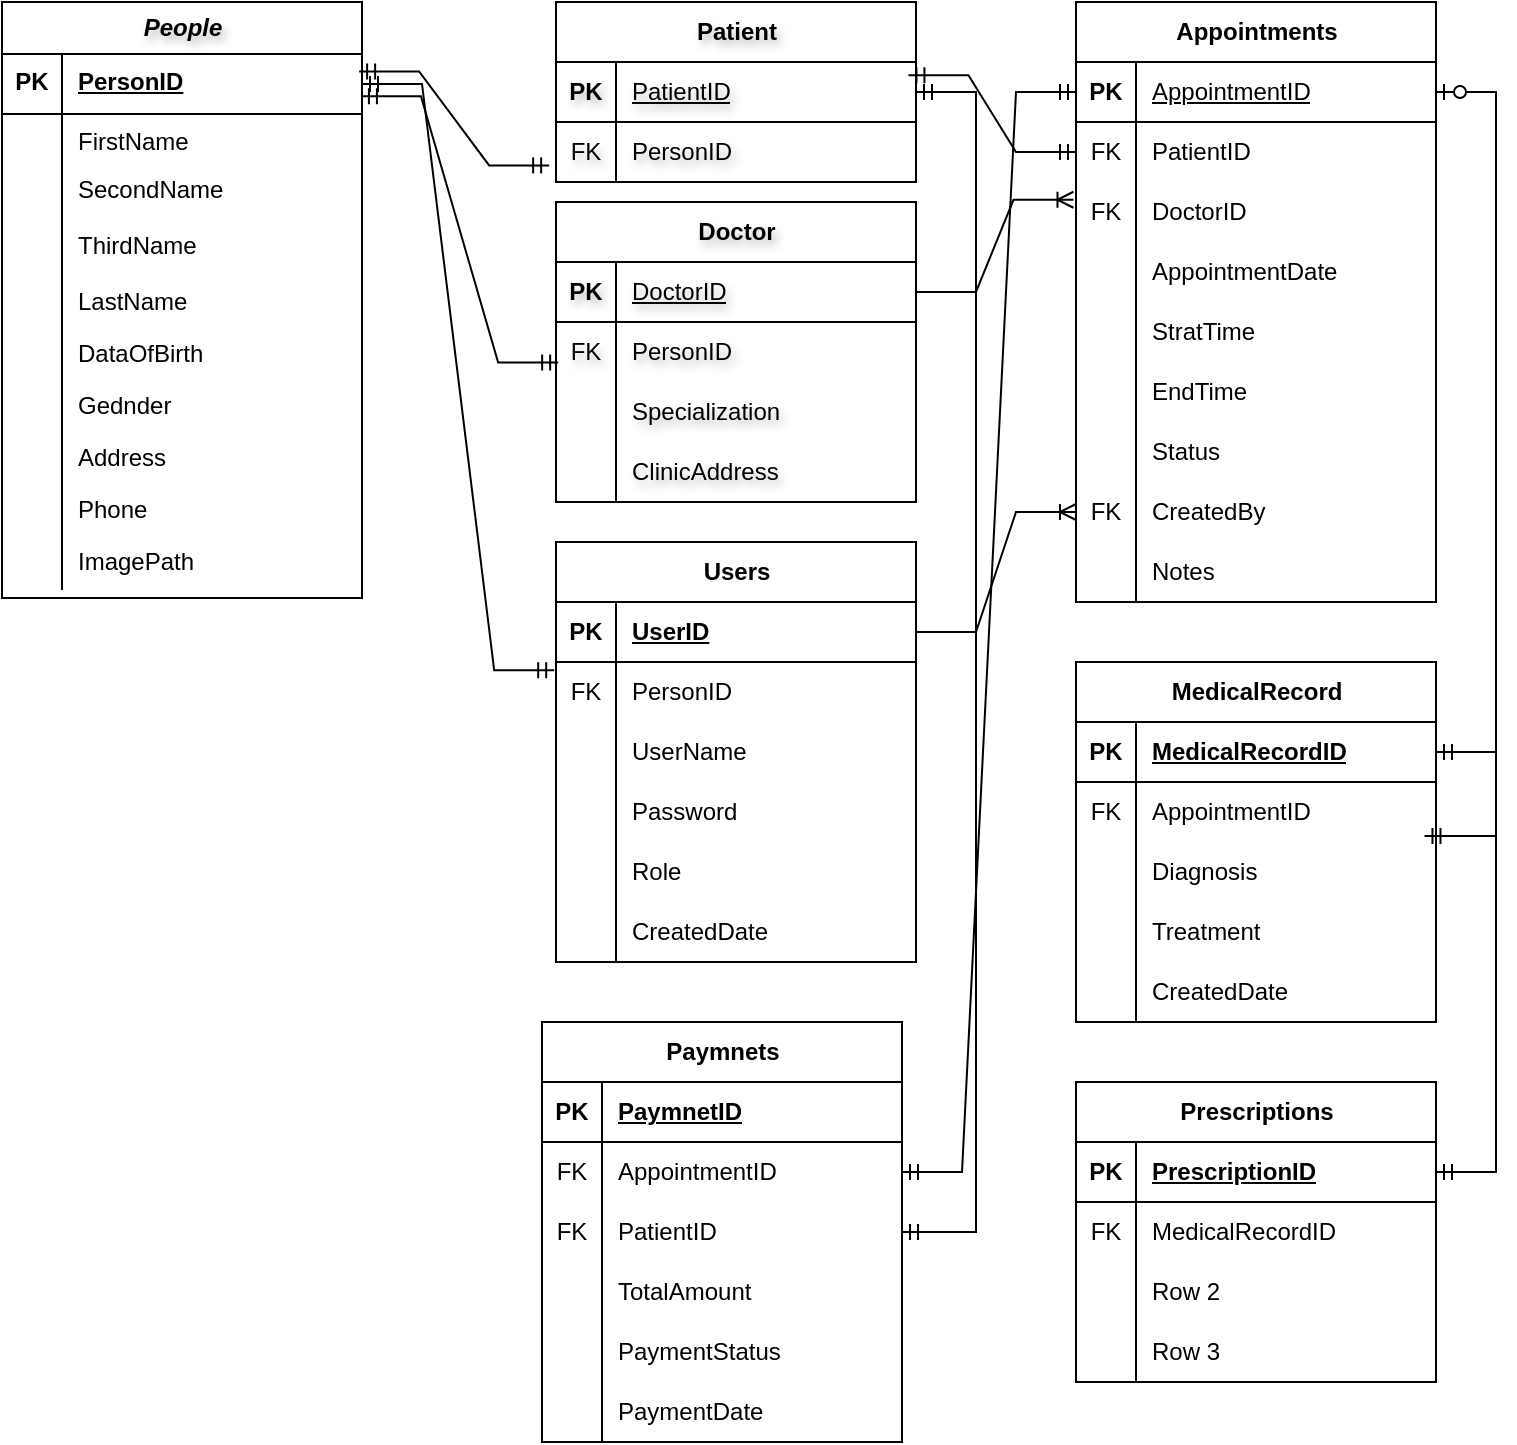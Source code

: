 <mxfile version="24.7.7">
  <diagram id="C5RBs43oDa-KdzZeNtuy" name="Page-1">
    <mxGraphModel dx="2227" dy="696" grid="1" gridSize="10" guides="1" tooltips="1" connect="1" arrows="1" fold="1" page="1" pageScale="1" pageWidth="827" pageHeight="1169" math="0" shadow="0">
      <root>
        <mxCell id="WIyWlLk6GJQsqaUBKTNV-0" />
        <mxCell id="WIyWlLk6GJQsqaUBKTNV-1" parent="WIyWlLk6GJQsqaUBKTNV-0" />
        <mxCell id="XiTT8Nwc9S5P_-pTesjp-43" value="" style="edgeStyle=entityRelationEdgeStyle;fontSize=12;html=1;endArrow=ERmandOne;startArrow=ERmandOne;rounded=0;fontFamily=Helvetica;fontColor=default;fontStyle=2;entryX=-0.019;entryY=0.723;entryDx=0;entryDy=0;entryPerimeter=0;exitX=0.992;exitY=0.292;exitDx=0;exitDy=0;exitPerimeter=0;" parent="WIyWlLk6GJQsqaUBKTNV-1" source="XiTT8Nwc9S5P_-pTesjp-50" target="7MH-9bf76Wqgd5tAqwoI-66" edge="1">
          <mxGeometry width="100" height="100" relative="1" as="geometry">
            <mxPoint x="-567" y="30" as="sourcePoint" />
            <mxPoint x="-445.92" y="78.61" as="targetPoint" />
          </mxGeometry>
        </mxCell>
        <mxCell id="XiTT8Nwc9S5P_-pTesjp-49" value="&lt;span style=&quot;font-style: italic;&quot;&gt;&lt;b&gt;People&lt;/b&gt;&lt;/span&gt;" style="shape=table;startSize=26;container=1;collapsible=1;childLayout=tableLayout;fixedRows=1;rowLines=0;fontStyle=0;align=center;resizeLast=1;html=1;rounded=0;shadow=0;strokeWidth=1;verticalAlign=middle;fontFamily=Helvetica;fontSize=12;textShadow=1;" parent="WIyWlLk6GJQsqaUBKTNV-1" vertex="1">
          <mxGeometry x="-827" width="180" height="298.0" as="geometry">
            <mxRectangle x="220" y="274" width="80" height="30" as="alternateBounds" />
          </mxGeometry>
        </mxCell>
        <mxCell id="XiTT8Nwc9S5P_-pTesjp-50" value="" style="shape=tableRow;horizontal=0;startSize=0;swimlaneHead=0;swimlaneBody=0;fillColor=none;collapsible=0;dropTarget=0;points=[[0,0.5],[1,0.5]];portConstraint=eastwest;top=0;left=0;right=0;bottom=1;rounded=0;shadow=0;strokeColor=default;strokeWidth=1;align=center;verticalAlign=top;fontFamily=Helvetica;fontSize=12;fontColor=default;fontStyle=2;" parent="XiTT8Nwc9S5P_-pTesjp-49" vertex="1">
          <mxGeometry y="26" width="180" height="30" as="geometry" />
        </mxCell>
        <mxCell id="XiTT8Nwc9S5P_-pTesjp-51" value="PK" style="shape=partialRectangle;connectable=0;fillColor=none;top=0;left=0;bottom=0;right=0;fontStyle=1;overflow=hidden;whiteSpace=wrap;html=1;rounded=0;shadow=0;strokeColor=default;strokeWidth=1;align=center;verticalAlign=top;fontFamily=Helvetica;fontSize=12;fontColor=default;" parent="XiTT8Nwc9S5P_-pTesjp-50" vertex="1">
          <mxGeometry width="30" height="30" as="geometry">
            <mxRectangle width="30" height="30" as="alternateBounds" />
          </mxGeometry>
        </mxCell>
        <mxCell id="XiTT8Nwc9S5P_-pTesjp-52" value="PersonID&lt;div style=&quot;padding: 0px; margin: 0px;&quot;&gt;&lt;br style=&quot;padding: 0px; margin: 0px; font-weight: 400; text-wrap: nowrap;&quot;&gt;&lt;/div&gt;" style="shape=partialRectangle;connectable=0;fillColor=none;top=0;left=0;bottom=0;right=0;align=left;spacingLeft=6;fontStyle=5;overflow=hidden;whiteSpace=wrap;html=1;rounded=0;shadow=0;strokeColor=default;strokeWidth=1;verticalAlign=top;fontFamily=Helvetica;fontSize=12;fontColor=default;" parent="XiTT8Nwc9S5P_-pTesjp-50" vertex="1">
          <mxGeometry x="30" width="150" height="30" as="geometry">
            <mxRectangle width="150" height="30" as="alternateBounds" />
          </mxGeometry>
        </mxCell>
        <mxCell id="XiTT8Nwc9S5P_-pTesjp-53" value="" style="shape=tableRow;horizontal=0;startSize=0;swimlaneHead=0;swimlaneBody=0;fillColor=none;collapsible=0;dropTarget=0;points=[[0,0.5],[1,0.5]];portConstraint=eastwest;top=0;left=0;right=0;bottom=0;rounded=0;shadow=0;strokeColor=default;strokeWidth=1;align=center;verticalAlign=top;fontFamily=Helvetica;fontSize=12;fontColor=default;fontStyle=2;" parent="XiTT8Nwc9S5P_-pTesjp-49" vertex="1">
          <mxGeometry y="56" width="180" height="24" as="geometry" />
        </mxCell>
        <mxCell id="XiTT8Nwc9S5P_-pTesjp-54" value="" style="shape=partialRectangle;connectable=0;fillColor=none;top=0;left=0;bottom=0;right=0;editable=1;overflow=hidden;whiteSpace=wrap;html=1;rounded=0;shadow=0;strokeColor=default;strokeWidth=1;align=center;verticalAlign=top;fontFamily=Helvetica;fontSize=12;fontColor=default;fontStyle=2;" parent="XiTT8Nwc9S5P_-pTesjp-53" vertex="1">
          <mxGeometry width="30" height="24" as="geometry">
            <mxRectangle width="30" height="24" as="alternateBounds" />
          </mxGeometry>
        </mxCell>
        <mxCell id="XiTT8Nwc9S5P_-pTesjp-55" value="&lt;span style=&quot;font-style: normal; text-wrap: nowrap;&quot;&gt;FirstName&lt;/span&gt;" style="shape=partialRectangle;connectable=0;fillColor=none;top=0;left=0;bottom=0;right=0;align=left;spacingLeft=6;overflow=hidden;whiteSpace=wrap;html=1;rounded=0;shadow=0;strokeColor=default;strokeWidth=1;verticalAlign=top;fontFamily=Helvetica;fontSize=12;fontColor=default;fontStyle=2;" parent="XiTT8Nwc9S5P_-pTesjp-53" vertex="1">
          <mxGeometry x="30" width="150" height="24" as="geometry">
            <mxRectangle width="150" height="24" as="alternateBounds" />
          </mxGeometry>
        </mxCell>
        <mxCell id="7MH-9bf76Wqgd5tAqwoI-42" style="shape=tableRow;horizontal=0;startSize=0;swimlaneHead=0;swimlaneBody=0;fillColor=none;collapsible=0;dropTarget=0;points=[[0,0.5],[1,0.5]];portConstraint=eastwest;top=0;left=0;right=0;bottom=0;rounded=0;shadow=0;strokeColor=default;strokeWidth=1;align=center;verticalAlign=top;fontFamily=Helvetica;fontSize=12;fontColor=default;fontStyle=2;" parent="XiTT8Nwc9S5P_-pTesjp-49" vertex="1">
          <mxGeometry y="80" width="180" height="26" as="geometry" />
        </mxCell>
        <mxCell id="7MH-9bf76Wqgd5tAqwoI-43" style="shape=partialRectangle;connectable=0;fillColor=none;top=0;left=0;bottom=0;right=0;editable=1;overflow=hidden;whiteSpace=wrap;html=1;rounded=0;shadow=0;strokeColor=default;strokeWidth=1;align=center;verticalAlign=top;fontFamily=Helvetica;fontSize=12;fontColor=default;fontStyle=2;" parent="7MH-9bf76Wqgd5tAqwoI-42" vertex="1">
          <mxGeometry width="30" height="26" as="geometry">
            <mxRectangle width="30" height="26" as="alternateBounds" />
          </mxGeometry>
        </mxCell>
        <mxCell id="7MH-9bf76Wqgd5tAqwoI-44" value="&lt;span style=&quot;font-style: normal; text-wrap: nowrap;&quot;&gt;SecondName&lt;/span&gt;" style="shape=partialRectangle;connectable=0;fillColor=none;top=0;left=0;bottom=0;right=0;align=left;spacingLeft=6;overflow=hidden;whiteSpace=wrap;html=1;rounded=0;shadow=0;strokeColor=default;strokeWidth=1;verticalAlign=top;fontFamily=Helvetica;fontSize=12;fontColor=default;fontStyle=2;" parent="7MH-9bf76Wqgd5tAqwoI-42" vertex="1">
          <mxGeometry x="30" width="150" height="26" as="geometry">
            <mxRectangle width="150" height="26" as="alternateBounds" />
          </mxGeometry>
        </mxCell>
        <mxCell id="7MH-9bf76Wqgd5tAqwoI-59" value="" style="shape=tableRow;horizontal=0;startSize=0;swimlaneHead=0;swimlaneBody=0;fillColor=none;collapsible=0;dropTarget=0;points=[[0,0.5],[1,0.5]];portConstraint=eastwest;top=0;left=0;right=0;bottom=0;" parent="XiTT8Nwc9S5P_-pTesjp-49" vertex="1">
          <mxGeometry y="106" width="180" height="30" as="geometry" />
        </mxCell>
        <mxCell id="7MH-9bf76Wqgd5tAqwoI-60" value="" style="shape=partialRectangle;connectable=0;fillColor=none;top=0;left=0;bottom=0;right=0;editable=1;overflow=hidden;" parent="7MH-9bf76Wqgd5tAqwoI-59" vertex="1">
          <mxGeometry width="30" height="30" as="geometry">
            <mxRectangle width="30" height="30" as="alternateBounds" />
          </mxGeometry>
        </mxCell>
        <mxCell id="7MH-9bf76Wqgd5tAqwoI-61" value="ThirdName" style="shape=partialRectangle;connectable=0;fillColor=none;top=0;left=0;bottom=0;right=0;align=left;spacingLeft=6;overflow=hidden;" parent="7MH-9bf76Wqgd5tAqwoI-59" vertex="1">
          <mxGeometry x="30" width="150" height="30" as="geometry">
            <mxRectangle width="150" height="30" as="alternateBounds" />
          </mxGeometry>
        </mxCell>
        <mxCell id="7MH-9bf76Wqgd5tAqwoI-45" style="shape=tableRow;horizontal=0;startSize=0;swimlaneHead=0;swimlaneBody=0;fillColor=none;collapsible=0;dropTarget=0;points=[[0,0.5],[1,0.5]];portConstraint=eastwest;top=0;left=0;right=0;bottom=0;rounded=0;shadow=0;strokeColor=default;strokeWidth=1;align=center;verticalAlign=top;fontFamily=Helvetica;fontSize=12;fontColor=default;fontStyle=2;" parent="XiTT8Nwc9S5P_-pTesjp-49" vertex="1">
          <mxGeometry y="136" width="180" height="26" as="geometry" />
        </mxCell>
        <mxCell id="7MH-9bf76Wqgd5tAqwoI-46" style="shape=partialRectangle;connectable=0;fillColor=none;top=0;left=0;bottom=0;right=0;editable=1;overflow=hidden;whiteSpace=wrap;html=1;rounded=0;shadow=0;strokeColor=default;strokeWidth=1;align=center;verticalAlign=top;fontFamily=Helvetica;fontSize=12;fontColor=default;fontStyle=2;" parent="7MH-9bf76Wqgd5tAqwoI-45" vertex="1">
          <mxGeometry width="30" height="26" as="geometry">
            <mxRectangle width="30" height="26" as="alternateBounds" />
          </mxGeometry>
        </mxCell>
        <mxCell id="7MH-9bf76Wqgd5tAqwoI-47" value="LastName" style="shape=partialRectangle;connectable=0;fillColor=none;top=0;left=0;bottom=0;right=0;align=left;spacingLeft=6;overflow=hidden;whiteSpace=wrap;html=1;rounded=0;shadow=0;strokeColor=default;strokeWidth=1;verticalAlign=top;fontFamily=Helvetica;fontSize=12;fontColor=default;fontStyle=0;" parent="7MH-9bf76Wqgd5tAqwoI-45" vertex="1">
          <mxGeometry x="30" width="150" height="26" as="geometry">
            <mxRectangle width="150" height="26" as="alternateBounds" />
          </mxGeometry>
        </mxCell>
        <mxCell id="7MH-9bf76Wqgd5tAqwoI-48" style="shape=tableRow;horizontal=0;startSize=0;swimlaneHead=0;swimlaneBody=0;fillColor=none;collapsible=0;dropTarget=0;points=[[0,0.5],[1,0.5]];portConstraint=eastwest;top=0;left=0;right=0;bottom=0;rounded=0;shadow=0;strokeColor=default;strokeWidth=1;align=center;verticalAlign=top;fontFamily=Helvetica;fontSize=12;fontColor=default;fontStyle=2;" parent="XiTT8Nwc9S5P_-pTesjp-49" vertex="1">
          <mxGeometry y="162" width="180" height="26" as="geometry" />
        </mxCell>
        <mxCell id="7MH-9bf76Wqgd5tAqwoI-49" style="shape=partialRectangle;connectable=0;fillColor=none;top=0;left=0;bottom=0;right=0;editable=1;overflow=hidden;whiteSpace=wrap;html=1;rounded=0;shadow=0;strokeColor=default;strokeWidth=1;align=center;verticalAlign=top;fontFamily=Helvetica;fontSize=12;fontColor=default;fontStyle=2;" parent="7MH-9bf76Wqgd5tAqwoI-48" vertex="1">
          <mxGeometry width="30" height="26" as="geometry">
            <mxRectangle width="30" height="26" as="alternateBounds" />
          </mxGeometry>
        </mxCell>
        <mxCell id="7MH-9bf76Wqgd5tAqwoI-50" value="DataOfBirth" style="shape=partialRectangle;connectable=0;fillColor=none;top=0;left=0;bottom=0;right=0;align=left;spacingLeft=6;overflow=hidden;whiteSpace=wrap;html=1;rounded=0;shadow=0;strokeColor=default;strokeWidth=1;verticalAlign=top;fontFamily=Helvetica;fontSize=12;fontColor=default;fontStyle=0;" parent="7MH-9bf76Wqgd5tAqwoI-48" vertex="1">
          <mxGeometry x="30" width="150" height="26" as="geometry">
            <mxRectangle width="150" height="26" as="alternateBounds" />
          </mxGeometry>
        </mxCell>
        <mxCell id="7MH-9bf76Wqgd5tAqwoI-51" style="shape=tableRow;horizontal=0;startSize=0;swimlaneHead=0;swimlaneBody=0;fillColor=none;collapsible=0;dropTarget=0;points=[[0,0.5],[1,0.5]];portConstraint=eastwest;top=0;left=0;right=0;bottom=0;rounded=0;shadow=0;strokeColor=default;strokeWidth=1;align=center;verticalAlign=top;fontFamily=Helvetica;fontSize=12;fontColor=default;fontStyle=2;" parent="XiTT8Nwc9S5P_-pTesjp-49" vertex="1">
          <mxGeometry y="188" width="180" height="26" as="geometry" />
        </mxCell>
        <mxCell id="7MH-9bf76Wqgd5tAqwoI-52" style="shape=partialRectangle;connectable=0;fillColor=none;top=0;left=0;bottom=0;right=0;editable=1;overflow=hidden;whiteSpace=wrap;html=1;rounded=0;shadow=0;strokeColor=default;strokeWidth=1;align=center;verticalAlign=top;fontFamily=Helvetica;fontSize=12;fontColor=default;fontStyle=2;" parent="7MH-9bf76Wqgd5tAqwoI-51" vertex="1">
          <mxGeometry width="30" height="26" as="geometry">
            <mxRectangle width="30" height="26" as="alternateBounds" />
          </mxGeometry>
        </mxCell>
        <mxCell id="7MH-9bf76Wqgd5tAqwoI-53" value="Gednder" style="shape=partialRectangle;connectable=0;fillColor=none;top=0;left=0;bottom=0;right=0;align=left;spacingLeft=6;overflow=hidden;whiteSpace=wrap;html=1;rounded=0;shadow=0;strokeColor=default;strokeWidth=1;verticalAlign=top;fontFamily=Helvetica;fontSize=12;fontColor=default;fontStyle=0;" parent="7MH-9bf76Wqgd5tAqwoI-51" vertex="1">
          <mxGeometry x="30" width="150" height="26" as="geometry">
            <mxRectangle width="150" height="26" as="alternateBounds" />
          </mxGeometry>
        </mxCell>
        <mxCell id="XiTT8Nwc9S5P_-pTesjp-56" value="" style="shape=tableRow;horizontal=0;startSize=0;swimlaneHead=0;swimlaneBody=0;fillColor=none;collapsible=0;dropTarget=0;points=[[0,0.5],[1,0.5]];portConstraint=eastwest;top=0;left=0;right=0;bottom=0;rounded=0;shadow=0;strokeColor=default;strokeWidth=1;align=center;verticalAlign=top;fontFamily=Helvetica;fontSize=12;fontColor=default;fontStyle=2;" parent="XiTT8Nwc9S5P_-pTesjp-49" vertex="1">
          <mxGeometry y="214" width="180" height="26" as="geometry" />
        </mxCell>
        <mxCell id="XiTT8Nwc9S5P_-pTesjp-57" value="" style="shape=partialRectangle;connectable=0;fillColor=none;top=0;left=0;bottom=0;right=0;editable=1;overflow=hidden;whiteSpace=wrap;html=1;rounded=0;shadow=0;strokeColor=default;strokeWidth=1;align=center;verticalAlign=top;fontFamily=Helvetica;fontSize=12;fontColor=default;fontStyle=2;" parent="XiTT8Nwc9S5P_-pTesjp-56" vertex="1">
          <mxGeometry width="30" height="26" as="geometry">
            <mxRectangle width="30" height="26" as="alternateBounds" />
          </mxGeometry>
        </mxCell>
        <mxCell id="XiTT8Nwc9S5P_-pTesjp-58" value="Address" style="shape=partialRectangle;connectable=0;fillColor=none;top=0;left=0;bottom=0;right=0;align=left;spacingLeft=6;overflow=hidden;whiteSpace=wrap;html=1;rounded=0;shadow=0;strokeColor=default;strokeWidth=1;verticalAlign=top;fontFamily=Helvetica;fontSize=12;fontColor=default;fontStyle=0;" parent="XiTT8Nwc9S5P_-pTesjp-56" vertex="1">
          <mxGeometry x="30" width="150" height="26" as="geometry">
            <mxRectangle width="150" height="26" as="alternateBounds" />
          </mxGeometry>
        </mxCell>
        <mxCell id="7MH-9bf76Wqgd5tAqwoI-54" style="shape=tableRow;horizontal=0;startSize=0;swimlaneHead=0;swimlaneBody=0;fillColor=none;collapsible=0;dropTarget=0;points=[[0,0.5],[1,0.5]];portConstraint=eastwest;top=0;left=0;right=0;bottom=0;rounded=0;shadow=0;strokeColor=default;strokeWidth=1;align=center;verticalAlign=top;fontFamily=Helvetica;fontSize=12;fontColor=default;fontStyle=2;" parent="XiTT8Nwc9S5P_-pTesjp-49" vertex="1">
          <mxGeometry y="240" width="180" height="26" as="geometry" />
        </mxCell>
        <mxCell id="7MH-9bf76Wqgd5tAqwoI-55" style="shape=partialRectangle;connectable=0;fillColor=none;top=0;left=0;bottom=0;right=0;editable=1;overflow=hidden;whiteSpace=wrap;html=1;rounded=0;shadow=0;strokeColor=default;strokeWidth=1;align=center;verticalAlign=top;fontFamily=Helvetica;fontSize=12;fontColor=default;fontStyle=2;" parent="7MH-9bf76Wqgd5tAqwoI-54" vertex="1">
          <mxGeometry width="30" height="26" as="geometry">
            <mxRectangle width="30" height="26" as="alternateBounds" />
          </mxGeometry>
        </mxCell>
        <mxCell id="7MH-9bf76Wqgd5tAqwoI-56" value="Phone" style="shape=partialRectangle;connectable=0;fillColor=none;top=0;left=0;bottom=0;right=0;align=left;spacingLeft=6;overflow=hidden;whiteSpace=wrap;html=1;rounded=0;shadow=0;strokeColor=default;strokeWidth=1;verticalAlign=top;fontFamily=Helvetica;fontSize=12;fontColor=default;fontStyle=0;" parent="7MH-9bf76Wqgd5tAqwoI-54" vertex="1">
          <mxGeometry x="30" width="150" height="26" as="geometry">
            <mxRectangle width="150" height="26" as="alternateBounds" />
          </mxGeometry>
        </mxCell>
        <mxCell id="XiTT8Nwc9S5P_-pTesjp-59" value="" style="shape=tableRow;horizontal=0;startSize=0;swimlaneHead=0;swimlaneBody=0;fillColor=none;collapsible=0;dropTarget=0;points=[[0,0.5],[1,0.5]];portConstraint=eastwest;top=0;left=0;right=0;bottom=0;rounded=0;shadow=0;strokeColor=default;strokeWidth=1;align=center;verticalAlign=top;fontFamily=Helvetica;fontSize=12;fontColor=default;fontStyle=2;" parent="XiTT8Nwc9S5P_-pTesjp-49" vertex="1">
          <mxGeometry y="266" width="180" height="28" as="geometry" />
        </mxCell>
        <mxCell id="XiTT8Nwc9S5P_-pTesjp-60" value="" style="shape=partialRectangle;connectable=0;fillColor=none;top=0;left=0;bottom=0;right=0;editable=1;overflow=hidden;whiteSpace=wrap;html=1;rounded=0;shadow=0;strokeColor=default;strokeWidth=1;align=center;verticalAlign=top;fontFamily=Helvetica;fontSize=12;fontColor=default;fontStyle=2;" parent="XiTT8Nwc9S5P_-pTesjp-59" vertex="1">
          <mxGeometry width="30" height="28" as="geometry">
            <mxRectangle width="30" height="28" as="alternateBounds" />
          </mxGeometry>
        </mxCell>
        <mxCell id="XiTT8Nwc9S5P_-pTesjp-61" value="ImagePath&lt;div&gt;&lt;br&gt;&lt;/div&gt;" style="shape=partialRectangle;connectable=0;fillColor=none;top=0;left=0;bottom=0;right=0;align=left;spacingLeft=6;overflow=hidden;whiteSpace=wrap;html=1;rounded=0;shadow=0;strokeColor=default;strokeWidth=1;verticalAlign=top;fontFamily=Helvetica;fontSize=12;fontColor=default;fontStyle=0;" parent="XiTT8Nwc9S5P_-pTesjp-59" vertex="1">
          <mxGeometry x="30" width="150" height="28" as="geometry">
            <mxRectangle width="150" height="28" as="alternateBounds" />
          </mxGeometry>
        </mxCell>
        <mxCell id="7MH-9bf76Wqgd5tAqwoI-62" value="Patient" style="shape=table;startSize=30;container=1;collapsible=1;childLayout=tableLayout;fixedRows=1;rowLines=0;fontStyle=1;align=center;resizeLast=1;html=1;textShadow=1;" parent="WIyWlLk6GJQsqaUBKTNV-1" vertex="1">
          <mxGeometry x="-550" width="180" height="90" as="geometry" />
        </mxCell>
        <mxCell id="7MH-9bf76Wqgd5tAqwoI-63" value="" style="shape=tableRow;horizontal=0;startSize=0;swimlaneHead=0;swimlaneBody=0;fillColor=none;collapsible=0;dropTarget=0;points=[[0,0.5],[1,0.5]];portConstraint=eastwest;top=0;left=0;right=0;bottom=1;textShadow=1;" parent="7MH-9bf76Wqgd5tAqwoI-62" vertex="1">
          <mxGeometry y="30" width="180" height="30" as="geometry" />
        </mxCell>
        <mxCell id="7MH-9bf76Wqgd5tAqwoI-64" value="PK" style="shape=partialRectangle;connectable=0;fillColor=none;top=0;left=0;bottom=0;right=0;fontStyle=1;overflow=hidden;whiteSpace=wrap;html=1;textShadow=1;" parent="7MH-9bf76Wqgd5tAqwoI-63" vertex="1">
          <mxGeometry width="30" height="30" as="geometry">
            <mxRectangle width="30" height="30" as="alternateBounds" />
          </mxGeometry>
        </mxCell>
        <mxCell id="7MH-9bf76Wqgd5tAqwoI-65" value="&lt;span style=&quot;font-weight: 400; text-align: center; text-wrap: nowrap;&quot;&gt;PatientID&lt;/span&gt;" style="shape=partialRectangle;connectable=0;fillColor=none;top=0;left=0;bottom=0;right=0;align=left;spacingLeft=6;fontStyle=5;overflow=hidden;whiteSpace=wrap;html=1;textShadow=1;" parent="7MH-9bf76Wqgd5tAqwoI-63" vertex="1">
          <mxGeometry x="30" width="150" height="30" as="geometry">
            <mxRectangle width="150" height="30" as="alternateBounds" />
          </mxGeometry>
        </mxCell>
        <mxCell id="7MH-9bf76Wqgd5tAqwoI-66" value="" style="shape=tableRow;horizontal=0;startSize=0;swimlaneHead=0;swimlaneBody=0;fillColor=none;collapsible=0;dropTarget=0;points=[[0,0.5],[1,0.5]];portConstraint=eastwest;top=0;left=0;right=0;bottom=0;textShadow=1;fontStyle=0" parent="7MH-9bf76Wqgd5tAqwoI-62" vertex="1">
          <mxGeometry y="60" width="180" height="30" as="geometry" />
        </mxCell>
        <mxCell id="7MH-9bf76Wqgd5tAqwoI-67" value="FK" style="shape=partialRectangle;connectable=0;fillColor=none;top=0;left=0;bottom=0;right=0;editable=1;overflow=hidden;whiteSpace=wrap;html=1;textShadow=1;" parent="7MH-9bf76Wqgd5tAqwoI-66" vertex="1">
          <mxGeometry width="30" height="30" as="geometry">
            <mxRectangle width="30" height="30" as="alternateBounds" />
          </mxGeometry>
        </mxCell>
        <mxCell id="7MH-9bf76Wqgd5tAqwoI-68" value="&lt;span style=&quot;text-align: center; text-wrap: nowrap;&quot;&gt;PersonID&lt;/span&gt;" style="shape=partialRectangle;connectable=0;fillColor=none;top=0;left=0;bottom=0;right=0;align=left;spacingLeft=6;overflow=hidden;whiteSpace=wrap;html=1;textShadow=1;" parent="7MH-9bf76Wqgd5tAqwoI-66" vertex="1">
          <mxGeometry x="30" width="150" height="30" as="geometry">
            <mxRectangle width="150" height="30" as="alternateBounds" />
          </mxGeometry>
        </mxCell>
        <mxCell id="7MH-9bf76Wqgd5tAqwoI-75" value="Doctor" style="shape=table;startSize=30;container=1;collapsible=1;childLayout=tableLayout;fixedRows=1;rowLines=0;fontStyle=1;align=center;resizeLast=1;html=1;textShadow=1;" parent="WIyWlLk6GJQsqaUBKTNV-1" vertex="1">
          <mxGeometry x="-550" y="100" width="180" height="150" as="geometry" />
        </mxCell>
        <mxCell id="7MH-9bf76Wqgd5tAqwoI-76" value="" style="shape=tableRow;horizontal=0;startSize=0;swimlaneHead=0;swimlaneBody=0;fillColor=none;collapsible=0;dropTarget=0;points=[[0,0.5],[1,0.5]];portConstraint=eastwest;top=0;left=0;right=0;bottom=1;textShadow=1;" parent="7MH-9bf76Wqgd5tAqwoI-75" vertex="1">
          <mxGeometry y="30" width="180" height="30" as="geometry" />
        </mxCell>
        <mxCell id="7MH-9bf76Wqgd5tAqwoI-77" value="PK" style="shape=partialRectangle;connectable=0;fillColor=none;top=0;left=0;bottom=0;right=0;fontStyle=1;overflow=hidden;whiteSpace=wrap;html=1;textShadow=1;" parent="7MH-9bf76Wqgd5tAqwoI-76" vertex="1">
          <mxGeometry width="30" height="30" as="geometry">
            <mxRectangle width="30" height="30" as="alternateBounds" />
          </mxGeometry>
        </mxCell>
        <mxCell id="7MH-9bf76Wqgd5tAqwoI-78" value="&lt;span style=&quot;font-weight: 400; text-align: center; text-wrap: nowrap;&quot;&gt;DoctorID&lt;/span&gt;" style="shape=partialRectangle;connectable=0;fillColor=none;top=0;left=0;bottom=0;right=0;align=left;spacingLeft=6;fontStyle=5;overflow=hidden;whiteSpace=wrap;html=1;textShadow=1;" parent="7MH-9bf76Wqgd5tAqwoI-76" vertex="1">
          <mxGeometry x="30" width="150" height="30" as="geometry">
            <mxRectangle width="150" height="30" as="alternateBounds" />
          </mxGeometry>
        </mxCell>
        <mxCell id="7MH-9bf76Wqgd5tAqwoI-79" value="" style="shape=tableRow;horizontal=0;startSize=0;swimlaneHead=0;swimlaneBody=0;fillColor=none;collapsible=0;dropTarget=0;points=[[0,0.5],[1,0.5]];portConstraint=eastwest;top=0;left=0;right=0;bottom=0;textShadow=1;fontStyle=0" parent="7MH-9bf76Wqgd5tAqwoI-75" vertex="1">
          <mxGeometry y="60" width="180" height="30" as="geometry" />
        </mxCell>
        <mxCell id="7MH-9bf76Wqgd5tAqwoI-80" value="FK" style="shape=partialRectangle;connectable=0;fillColor=none;top=0;left=0;bottom=0;right=0;editable=1;overflow=hidden;whiteSpace=wrap;html=1;textShadow=1;" parent="7MH-9bf76Wqgd5tAqwoI-79" vertex="1">
          <mxGeometry width="30" height="30" as="geometry">
            <mxRectangle width="30" height="30" as="alternateBounds" />
          </mxGeometry>
        </mxCell>
        <mxCell id="7MH-9bf76Wqgd5tAqwoI-81" value="&lt;span style=&quot;text-align: center; text-wrap: nowrap;&quot;&gt;PersonID&lt;/span&gt;" style="shape=partialRectangle;connectable=0;fillColor=none;top=0;left=0;bottom=0;right=0;align=left;spacingLeft=6;overflow=hidden;whiteSpace=wrap;html=1;textShadow=1;" parent="7MH-9bf76Wqgd5tAqwoI-79" vertex="1">
          <mxGeometry x="30" width="150" height="30" as="geometry">
            <mxRectangle width="150" height="30" as="alternateBounds" />
          </mxGeometry>
        </mxCell>
        <mxCell id="7MH-9bf76Wqgd5tAqwoI-84" style="shape=tableRow;horizontal=0;startSize=0;swimlaneHead=0;swimlaneBody=0;fillColor=none;collapsible=0;dropTarget=0;points=[[0,0.5],[1,0.5]];portConstraint=eastwest;top=0;left=0;right=0;bottom=0;textShadow=1;fontStyle=0" parent="7MH-9bf76Wqgd5tAqwoI-75" vertex="1">
          <mxGeometry y="90" width="180" height="30" as="geometry" />
        </mxCell>
        <mxCell id="7MH-9bf76Wqgd5tAqwoI-85" style="shape=partialRectangle;connectable=0;fillColor=none;top=0;left=0;bottom=0;right=0;editable=1;overflow=hidden;whiteSpace=wrap;html=1;textShadow=1;" parent="7MH-9bf76Wqgd5tAqwoI-84" vertex="1">
          <mxGeometry width="30" height="30" as="geometry">
            <mxRectangle width="30" height="30" as="alternateBounds" />
          </mxGeometry>
        </mxCell>
        <mxCell id="7MH-9bf76Wqgd5tAqwoI-86" value="Specialization" style="shape=partialRectangle;connectable=0;fillColor=none;top=0;left=0;bottom=0;right=0;align=left;spacingLeft=6;overflow=hidden;whiteSpace=wrap;html=1;textShadow=1;" parent="7MH-9bf76Wqgd5tAqwoI-84" vertex="1">
          <mxGeometry x="30" width="150" height="30" as="geometry">
            <mxRectangle width="150" height="30" as="alternateBounds" />
          </mxGeometry>
        </mxCell>
        <mxCell id="7MH-9bf76Wqgd5tAqwoI-136" style="shape=tableRow;horizontal=0;startSize=0;swimlaneHead=0;swimlaneBody=0;fillColor=none;collapsible=0;dropTarget=0;points=[[0,0.5],[1,0.5]];portConstraint=eastwest;top=0;left=0;right=0;bottom=0;textShadow=1;fontStyle=0" parent="7MH-9bf76Wqgd5tAqwoI-75" vertex="1">
          <mxGeometry y="120" width="180" height="30" as="geometry" />
        </mxCell>
        <mxCell id="7MH-9bf76Wqgd5tAqwoI-137" style="shape=partialRectangle;connectable=0;fillColor=none;top=0;left=0;bottom=0;right=0;editable=1;overflow=hidden;whiteSpace=wrap;html=1;textShadow=1;" parent="7MH-9bf76Wqgd5tAqwoI-136" vertex="1">
          <mxGeometry width="30" height="30" as="geometry">
            <mxRectangle width="30" height="30" as="alternateBounds" />
          </mxGeometry>
        </mxCell>
        <mxCell id="7MH-9bf76Wqgd5tAqwoI-138" value="ClinicAddress" style="shape=partialRectangle;connectable=0;fillColor=none;top=0;left=0;bottom=0;right=0;align=left;spacingLeft=6;overflow=hidden;whiteSpace=wrap;html=1;textShadow=1;" parent="7MH-9bf76Wqgd5tAqwoI-136" vertex="1">
          <mxGeometry x="30" width="150" height="30" as="geometry">
            <mxRectangle width="150" height="30" as="alternateBounds" />
          </mxGeometry>
        </mxCell>
        <mxCell id="7MH-9bf76Wqgd5tAqwoI-82" value="" style="edgeStyle=entityRelationEdgeStyle;fontSize=12;html=1;endArrow=ERmandOne;startArrow=ERmandOne;rounded=0;fontFamily=Helvetica;fontColor=default;fontStyle=2;exitX=0.997;exitY=0.703;exitDx=0;exitDy=0;entryX=0.006;entryY=0.677;entryDx=0;entryDy=0;exitPerimeter=0;entryPerimeter=0;" parent="WIyWlLk6GJQsqaUBKTNV-1" source="XiTT8Nwc9S5P_-pTesjp-50" target="7MH-9bf76Wqgd5tAqwoI-79" edge="1">
          <mxGeometry width="100" height="100" relative="1" as="geometry">
            <mxPoint x="-537" y="90" as="sourcePoint" />
            <mxPoint x="-437" y="122" as="targetPoint" />
          </mxGeometry>
        </mxCell>
        <mxCell id="7MH-9bf76Wqgd5tAqwoI-87" value="Users" style="shape=table;startSize=30;container=1;collapsible=1;childLayout=tableLayout;fixedRows=1;rowLines=0;fontStyle=1;align=center;resizeLast=1;html=1;" parent="WIyWlLk6GJQsqaUBKTNV-1" vertex="1">
          <mxGeometry x="-550" y="270" width="180" height="210" as="geometry" />
        </mxCell>
        <mxCell id="7MH-9bf76Wqgd5tAqwoI-88" value="" style="shape=tableRow;horizontal=0;startSize=0;swimlaneHead=0;swimlaneBody=0;fillColor=none;collapsible=0;dropTarget=0;points=[[0,0.5],[1,0.5]];portConstraint=eastwest;top=0;left=0;right=0;bottom=1;" parent="7MH-9bf76Wqgd5tAqwoI-87" vertex="1">
          <mxGeometry y="30" width="180" height="30" as="geometry" />
        </mxCell>
        <mxCell id="7MH-9bf76Wqgd5tAqwoI-89" value="PK" style="shape=partialRectangle;connectable=0;fillColor=none;top=0;left=0;bottom=0;right=0;fontStyle=1;overflow=hidden;whiteSpace=wrap;html=1;" parent="7MH-9bf76Wqgd5tAqwoI-88" vertex="1">
          <mxGeometry width="30" height="30" as="geometry">
            <mxRectangle width="30" height="30" as="alternateBounds" />
          </mxGeometry>
        </mxCell>
        <mxCell id="7MH-9bf76Wqgd5tAqwoI-90" value="UserID" style="shape=partialRectangle;connectable=0;fillColor=none;top=0;left=0;bottom=0;right=0;align=left;spacingLeft=6;fontStyle=5;overflow=hidden;whiteSpace=wrap;html=1;" parent="7MH-9bf76Wqgd5tAqwoI-88" vertex="1">
          <mxGeometry x="30" width="150" height="30" as="geometry">
            <mxRectangle width="150" height="30" as="alternateBounds" />
          </mxGeometry>
        </mxCell>
        <mxCell id="7MH-9bf76Wqgd5tAqwoI-116" style="shape=tableRow;horizontal=0;startSize=0;swimlaneHead=0;swimlaneBody=0;fillColor=none;collapsible=0;dropTarget=0;points=[[0,0.5],[1,0.5]];portConstraint=eastwest;top=0;left=0;right=0;bottom=0;" parent="7MH-9bf76Wqgd5tAqwoI-87" vertex="1">
          <mxGeometry y="60" width="180" height="30" as="geometry" />
        </mxCell>
        <mxCell id="7MH-9bf76Wqgd5tAqwoI-117" value="FK" style="shape=partialRectangle;connectable=0;fillColor=none;top=0;left=0;bottom=0;right=0;editable=1;overflow=hidden;whiteSpace=wrap;html=1;" parent="7MH-9bf76Wqgd5tAqwoI-116" vertex="1">
          <mxGeometry width="30" height="30" as="geometry">
            <mxRectangle width="30" height="30" as="alternateBounds" />
          </mxGeometry>
        </mxCell>
        <mxCell id="7MH-9bf76Wqgd5tAqwoI-118" value="PersonID" style="shape=partialRectangle;connectable=0;fillColor=none;top=0;left=0;bottom=0;right=0;align=left;spacingLeft=6;overflow=hidden;whiteSpace=wrap;html=1;" parent="7MH-9bf76Wqgd5tAqwoI-116" vertex="1">
          <mxGeometry x="30" width="150" height="30" as="geometry">
            <mxRectangle width="150" height="30" as="alternateBounds" />
          </mxGeometry>
        </mxCell>
        <mxCell id="7MH-9bf76Wqgd5tAqwoI-97" value="" style="shape=tableRow;horizontal=0;startSize=0;swimlaneHead=0;swimlaneBody=0;fillColor=none;collapsible=0;dropTarget=0;points=[[0,0.5],[1,0.5]];portConstraint=eastwest;top=0;left=0;right=0;bottom=0;" parent="7MH-9bf76Wqgd5tAqwoI-87" vertex="1">
          <mxGeometry y="90" width="180" height="30" as="geometry" />
        </mxCell>
        <mxCell id="7MH-9bf76Wqgd5tAqwoI-98" value="" style="shape=partialRectangle;connectable=0;fillColor=none;top=0;left=0;bottom=0;right=0;editable=1;overflow=hidden;whiteSpace=wrap;html=1;" parent="7MH-9bf76Wqgd5tAqwoI-97" vertex="1">
          <mxGeometry width="30" height="30" as="geometry">
            <mxRectangle width="30" height="30" as="alternateBounds" />
          </mxGeometry>
        </mxCell>
        <mxCell id="7MH-9bf76Wqgd5tAqwoI-99" value="UserName" style="shape=partialRectangle;connectable=0;fillColor=none;top=0;left=0;bottom=0;right=0;align=left;spacingLeft=6;overflow=hidden;whiteSpace=wrap;html=1;" parent="7MH-9bf76Wqgd5tAqwoI-97" vertex="1">
          <mxGeometry x="30" width="150" height="30" as="geometry">
            <mxRectangle width="150" height="30" as="alternateBounds" />
          </mxGeometry>
        </mxCell>
        <mxCell id="7MH-9bf76Wqgd5tAqwoI-101" style="shape=tableRow;horizontal=0;startSize=0;swimlaneHead=0;swimlaneBody=0;fillColor=none;collapsible=0;dropTarget=0;points=[[0,0.5],[1,0.5]];portConstraint=eastwest;top=0;left=0;right=0;bottom=0;" parent="7MH-9bf76Wqgd5tAqwoI-87" vertex="1">
          <mxGeometry y="120" width="180" height="30" as="geometry" />
        </mxCell>
        <mxCell id="7MH-9bf76Wqgd5tAqwoI-102" style="shape=partialRectangle;connectable=0;fillColor=none;top=0;left=0;bottom=0;right=0;editable=1;overflow=hidden;whiteSpace=wrap;html=1;" parent="7MH-9bf76Wqgd5tAqwoI-101" vertex="1">
          <mxGeometry width="30" height="30" as="geometry">
            <mxRectangle width="30" height="30" as="alternateBounds" />
          </mxGeometry>
        </mxCell>
        <mxCell id="7MH-9bf76Wqgd5tAqwoI-103" value="Password" style="shape=partialRectangle;connectable=0;fillColor=none;top=0;left=0;bottom=0;right=0;align=left;spacingLeft=6;overflow=hidden;whiteSpace=wrap;html=1;" parent="7MH-9bf76Wqgd5tAqwoI-101" vertex="1">
          <mxGeometry x="30" width="150" height="30" as="geometry">
            <mxRectangle width="150" height="30" as="alternateBounds" />
          </mxGeometry>
        </mxCell>
        <mxCell id="7MH-9bf76Wqgd5tAqwoI-104" style="shape=tableRow;horizontal=0;startSize=0;swimlaneHead=0;swimlaneBody=0;fillColor=none;collapsible=0;dropTarget=0;points=[[0,0.5],[1,0.5]];portConstraint=eastwest;top=0;left=0;right=0;bottom=0;" parent="7MH-9bf76Wqgd5tAqwoI-87" vertex="1">
          <mxGeometry y="150" width="180" height="30" as="geometry" />
        </mxCell>
        <mxCell id="7MH-9bf76Wqgd5tAqwoI-105" style="shape=partialRectangle;connectable=0;fillColor=none;top=0;left=0;bottom=0;right=0;editable=1;overflow=hidden;whiteSpace=wrap;html=1;" parent="7MH-9bf76Wqgd5tAqwoI-104" vertex="1">
          <mxGeometry width="30" height="30" as="geometry">
            <mxRectangle width="30" height="30" as="alternateBounds" />
          </mxGeometry>
        </mxCell>
        <mxCell id="7MH-9bf76Wqgd5tAqwoI-106" value="Role" style="shape=partialRectangle;connectable=0;fillColor=none;top=0;left=0;bottom=0;right=0;align=left;spacingLeft=6;overflow=hidden;whiteSpace=wrap;html=1;" parent="7MH-9bf76Wqgd5tAqwoI-104" vertex="1">
          <mxGeometry x="30" width="150" height="30" as="geometry">
            <mxRectangle width="150" height="30" as="alternateBounds" />
          </mxGeometry>
        </mxCell>
        <mxCell id="7MH-9bf76Wqgd5tAqwoI-120" style="shape=tableRow;horizontal=0;startSize=0;swimlaneHead=0;swimlaneBody=0;fillColor=none;collapsible=0;dropTarget=0;points=[[0,0.5],[1,0.5]];portConstraint=eastwest;top=0;left=0;right=0;bottom=0;" parent="7MH-9bf76Wqgd5tAqwoI-87" vertex="1">
          <mxGeometry y="180" width="180" height="30" as="geometry" />
        </mxCell>
        <mxCell id="7MH-9bf76Wqgd5tAqwoI-121" style="shape=partialRectangle;connectable=0;fillColor=none;top=0;left=0;bottom=0;right=0;editable=1;overflow=hidden;whiteSpace=wrap;html=1;" parent="7MH-9bf76Wqgd5tAqwoI-120" vertex="1">
          <mxGeometry width="30" height="30" as="geometry">
            <mxRectangle width="30" height="30" as="alternateBounds" />
          </mxGeometry>
        </mxCell>
        <mxCell id="7MH-9bf76Wqgd5tAqwoI-122" value="CreatedDate" style="shape=partialRectangle;connectable=0;fillColor=none;top=0;left=0;bottom=0;right=0;align=left;spacingLeft=6;overflow=hidden;whiteSpace=wrap;html=1;" parent="7MH-9bf76Wqgd5tAqwoI-120" vertex="1">
          <mxGeometry x="30" width="150" height="30" as="geometry">
            <mxRectangle width="150" height="30" as="alternateBounds" />
          </mxGeometry>
        </mxCell>
        <mxCell id="7MH-9bf76Wqgd5tAqwoI-119" value="" style="edgeStyle=entityRelationEdgeStyle;fontSize=12;html=1;endArrow=ERmandOne;startArrow=ERmandOne;rounded=0;fontFamily=Helvetica;fontColor=default;fontStyle=2;entryX=-0.005;entryY=0.138;entryDx=0;entryDy=0;entryPerimeter=0;exitX=1;exitY=0.5;exitDx=0;exitDy=0;" parent="WIyWlLk6GJQsqaUBKTNV-1" source="XiTT8Nwc9S5P_-pTesjp-50" target="7MH-9bf76Wqgd5tAqwoI-116" edge="1">
          <mxGeometry width="100" height="100" relative="1" as="geometry">
            <mxPoint x="-627" y="70" as="sourcePoint" />
            <mxPoint x="-516" y="190" as="targetPoint" />
          </mxGeometry>
        </mxCell>
        <mxCell id="7MH-9bf76Wqgd5tAqwoI-123" value="Appointments" style="shape=table;startSize=30;container=1;collapsible=1;childLayout=tableLayout;fixedRows=1;rowLines=0;fontStyle=1;align=center;resizeLast=1;html=1;" parent="WIyWlLk6GJQsqaUBKTNV-1" vertex="1">
          <mxGeometry x="-290" width="180" height="300" as="geometry" />
        </mxCell>
        <mxCell id="7MH-9bf76Wqgd5tAqwoI-124" value="" style="shape=tableRow;horizontal=0;startSize=0;swimlaneHead=0;swimlaneBody=0;fillColor=none;collapsible=0;dropTarget=0;points=[[0,0.5],[1,0.5]];portConstraint=eastwest;top=0;left=0;right=0;bottom=1;" parent="7MH-9bf76Wqgd5tAqwoI-123" vertex="1">
          <mxGeometry y="30" width="180" height="30" as="geometry" />
        </mxCell>
        <mxCell id="7MH-9bf76Wqgd5tAqwoI-125" value="PK" style="shape=partialRectangle;connectable=0;fillColor=none;top=0;left=0;bottom=0;right=0;fontStyle=1;overflow=hidden;whiteSpace=wrap;html=1;" parent="7MH-9bf76Wqgd5tAqwoI-124" vertex="1">
          <mxGeometry width="30" height="30" as="geometry">
            <mxRectangle width="30" height="30" as="alternateBounds" />
          </mxGeometry>
        </mxCell>
        <mxCell id="7MH-9bf76Wqgd5tAqwoI-126" value="AppointmentID" style="shape=partialRectangle;connectable=0;fillColor=none;top=0;left=0;bottom=0;right=0;align=left;spacingLeft=6;fontStyle=4;overflow=hidden;whiteSpace=wrap;html=1;" parent="7MH-9bf76Wqgd5tAqwoI-124" vertex="1">
          <mxGeometry x="30" width="150" height="30" as="geometry">
            <mxRectangle width="150" height="30" as="alternateBounds" />
          </mxGeometry>
        </mxCell>
        <mxCell id="7MH-9bf76Wqgd5tAqwoI-127" value="" style="shape=tableRow;horizontal=0;startSize=0;swimlaneHead=0;swimlaneBody=0;fillColor=none;collapsible=0;dropTarget=0;points=[[0,0.5],[1,0.5]];portConstraint=eastwest;top=0;left=0;right=0;bottom=0;" parent="7MH-9bf76Wqgd5tAqwoI-123" vertex="1">
          <mxGeometry y="60" width="180" height="30" as="geometry" />
        </mxCell>
        <mxCell id="7MH-9bf76Wqgd5tAqwoI-128" value="FK" style="shape=partialRectangle;connectable=0;fillColor=none;top=0;left=0;bottom=0;right=0;editable=1;overflow=hidden;whiteSpace=wrap;html=1;" parent="7MH-9bf76Wqgd5tAqwoI-127" vertex="1">
          <mxGeometry width="30" height="30" as="geometry">
            <mxRectangle width="30" height="30" as="alternateBounds" />
          </mxGeometry>
        </mxCell>
        <mxCell id="7MH-9bf76Wqgd5tAqwoI-129" value="PatientID" style="shape=partialRectangle;connectable=0;fillColor=none;top=0;left=0;bottom=0;right=0;align=left;spacingLeft=6;overflow=hidden;whiteSpace=wrap;html=1;" parent="7MH-9bf76Wqgd5tAqwoI-127" vertex="1">
          <mxGeometry x="30" width="150" height="30" as="geometry">
            <mxRectangle width="150" height="30" as="alternateBounds" />
          </mxGeometry>
        </mxCell>
        <mxCell id="7MH-9bf76Wqgd5tAqwoI-130" value="" style="shape=tableRow;horizontal=0;startSize=0;swimlaneHead=0;swimlaneBody=0;fillColor=none;collapsible=0;dropTarget=0;points=[[0,0.5],[1,0.5]];portConstraint=eastwest;top=0;left=0;right=0;bottom=0;" parent="7MH-9bf76Wqgd5tAqwoI-123" vertex="1">
          <mxGeometry y="90" width="180" height="30" as="geometry" />
        </mxCell>
        <mxCell id="7MH-9bf76Wqgd5tAqwoI-131" value="FK" style="shape=partialRectangle;connectable=0;fillColor=none;top=0;left=0;bottom=0;right=0;editable=1;overflow=hidden;whiteSpace=wrap;html=1;" parent="7MH-9bf76Wqgd5tAqwoI-130" vertex="1">
          <mxGeometry width="30" height="30" as="geometry">
            <mxRectangle width="30" height="30" as="alternateBounds" />
          </mxGeometry>
        </mxCell>
        <mxCell id="7MH-9bf76Wqgd5tAqwoI-132" value="DoctorID" style="shape=partialRectangle;connectable=0;fillColor=none;top=0;left=0;bottom=0;right=0;align=left;spacingLeft=6;overflow=hidden;whiteSpace=wrap;html=1;" parent="7MH-9bf76Wqgd5tAqwoI-130" vertex="1">
          <mxGeometry x="30" width="150" height="30" as="geometry">
            <mxRectangle width="150" height="30" as="alternateBounds" />
          </mxGeometry>
        </mxCell>
        <mxCell id="7MH-9bf76Wqgd5tAqwoI-133" value="" style="shape=tableRow;horizontal=0;startSize=0;swimlaneHead=0;swimlaneBody=0;fillColor=none;collapsible=0;dropTarget=0;points=[[0,0.5],[1,0.5]];portConstraint=eastwest;top=0;left=0;right=0;bottom=0;" parent="7MH-9bf76Wqgd5tAqwoI-123" vertex="1">
          <mxGeometry y="120" width="180" height="30" as="geometry" />
        </mxCell>
        <mxCell id="7MH-9bf76Wqgd5tAqwoI-134" value="" style="shape=partialRectangle;connectable=0;fillColor=none;top=0;left=0;bottom=0;right=0;editable=1;overflow=hidden;whiteSpace=wrap;html=1;" parent="7MH-9bf76Wqgd5tAqwoI-133" vertex="1">
          <mxGeometry width="30" height="30" as="geometry">
            <mxRectangle width="30" height="30" as="alternateBounds" />
          </mxGeometry>
        </mxCell>
        <mxCell id="7MH-9bf76Wqgd5tAqwoI-135" value="AppointmentDate" style="shape=partialRectangle;connectable=0;fillColor=none;top=0;left=0;bottom=0;right=0;align=left;spacingLeft=6;overflow=hidden;whiteSpace=wrap;html=1;" parent="7MH-9bf76Wqgd5tAqwoI-133" vertex="1">
          <mxGeometry x="30" width="150" height="30" as="geometry">
            <mxRectangle width="150" height="30" as="alternateBounds" />
          </mxGeometry>
        </mxCell>
        <mxCell id="7MH-9bf76Wqgd5tAqwoI-139" style="shape=tableRow;horizontal=0;startSize=0;swimlaneHead=0;swimlaneBody=0;fillColor=none;collapsible=0;dropTarget=0;points=[[0,0.5],[1,0.5]];portConstraint=eastwest;top=0;left=0;right=0;bottom=0;" parent="7MH-9bf76Wqgd5tAqwoI-123" vertex="1">
          <mxGeometry y="150" width="180" height="30" as="geometry" />
        </mxCell>
        <mxCell id="7MH-9bf76Wqgd5tAqwoI-140" style="shape=partialRectangle;connectable=0;fillColor=none;top=0;left=0;bottom=0;right=0;editable=1;overflow=hidden;whiteSpace=wrap;html=1;" parent="7MH-9bf76Wqgd5tAqwoI-139" vertex="1">
          <mxGeometry width="30" height="30" as="geometry">
            <mxRectangle width="30" height="30" as="alternateBounds" />
          </mxGeometry>
        </mxCell>
        <mxCell id="7MH-9bf76Wqgd5tAqwoI-141" value="StratTime" style="shape=partialRectangle;connectable=0;fillColor=none;top=0;left=0;bottom=0;right=0;align=left;spacingLeft=6;overflow=hidden;whiteSpace=wrap;html=1;" parent="7MH-9bf76Wqgd5tAqwoI-139" vertex="1">
          <mxGeometry x="30" width="150" height="30" as="geometry">
            <mxRectangle width="150" height="30" as="alternateBounds" />
          </mxGeometry>
        </mxCell>
        <mxCell id="7MH-9bf76Wqgd5tAqwoI-142" style="shape=tableRow;horizontal=0;startSize=0;swimlaneHead=0;swimlaneBody=0;fillColor=none;collapsible=0;dropTarget=0;points=[[0,0.5],[1,0.5]];portConstraint=eastwest;top=0;left=0;right=0;bottom=0;" parent="7MH-9bf76Wqgd5tAqwoI-123" vertex="1">
          <mxGeometry y="180" width="180" height="30" as="geometry" />
        </mxCell>
        <mxCell id="7MH-9bf76Wqgd5tAqwoI-143" style="shape=partialRectangle;connectable=0;fillColor=none;top=0;left=0;bottom=0;right=0;editable=1;overflow=hidden;whiteSpace=wrap;html=1;" parent="7MH-9bf76Wqgd5tAqwoI-142" vertex="1">
          <mxGeometry width="30" height="30" as="geometry">
            <mxRectangle width="30" height="30" as="alternateBounds" />
          </mxGeometry>
        </mxCell>
        <mxCell id="7MH-9bf76Wqgd5tAqwoI-144" value="EndTime" style="shape=partialRectangle;connectable=0;fillColor=none;top=0;left=0;bottom=0;right=0;align=left;spacingLeft=6;overflow=hidden;whiteSpace=wrap;html=1;" parent="7MH-9bf76Wqgd5tAqwoI-142" vertex="1">
          <mxGeometry x="30" width="150" height="30" as="geometry">
            <mxRectangle width="150" height="30" as="alternateBounds" />
          </mxGeometry>
        </mxCell>
        <mxCell id="7MH-9bf76Wqgd5tAqwoI-145" style="shape=tableRow;horizontal=0;startSize=0;swimlaneHead=0;swimlaneBody=0;fillColor=none;collapsible=0;dropTarget=0;points=[[0,0.5],[1,0.5]];portConstraint=eastwest;top=0;left=0;right=0;bottom=0;" parent="7MH-9bf76Wqgd5tAqwoI-123" vertex="1">
          <mxGeometry y="210" width="180" height="30" as="geometry" />
        </mxCell>
        <mxCell id="7MH-9bf76Wqgd5tAqwoI-146" style="shape=partialRectangle;connectable=0;fillColor=none;top=0;left=0;bottom=0;right=0;editable=1;overflow=hidden;whiteSpace=wrap;html=1;" parent="7MH-9bf76Wqgd5tAqwoI-145" vertex="1">
          <mxGeometry width="30" height="30" as="geometry">
            <mxRectangle width="30" height="30" as="alternateBounds" />
          </mxGeometry>
        </mxCell>
        <mxCell id="7MH-9bf76Wqgd5tAqwoI-147" value="Status" style="shape=partialRectangle;connectable=0;fillColor=none;top=0;left=0;bottom=0;right=0;align=left;spacingLeft=6;overflow=hidden;whiteSpace=wrap;html=1;" parent="7MH-9bf76Wqgd5tAqwoI-145" vertex="1">
          <mxGeometry x="30" width="150" height="30" as="geometry">
            <mxRectangle width="150" height="30" as="alternateBounds" />
          </mxGeometry>
        </mxCell>
        <mxCell id="7MH-9bf76Wqgd5tAqwoI-148" style="shape=tableRow;horizontal=0;startSize=0;swimlaneHead=0;swimlaneBody=0;fillColor=none;collapsible=0;dropTarget=0;points=[[0,0.5],[1,0.5]];portConstraint=eastwest;top=0;left=0;right=0;bottom=0;" parent="7MH-9bf76Wqgd5tAqwoI-123" vertex="1">
          <mxGeometry y="240" width="180" height="30" as="geometry" />
        </mxCell>
        <mxCell id="7MH-9bf76Wqgd5tAqwoI-149" value="FK" style="shape=partialRectangle;connectable=0;fillColor=none;top=0;left=0;bottom=0;right=0;editable=1;overflow=hidden;whiteSpace=wrap;html=1;" parent="7MH-9bf76Wqgd5tAqwoI-148" vertex="1">
          <mxGeometry width="30" height="30" as="geometry">
            <mxRectangle width="30" height="30" as="alternateBounds" />
          </mxGeometry>
        </mxCell>
        <mxCell id="7MH-9bf76Wqgd5tAqwoI-150" value="CreatedBy" style="shape=partialRectangle;connectable=0;fillColor=none;top=0;left=0;bottom=0;right=0;align=left;spacingLeft=6;overflow=hidden;whiteSpace=wrap;html=1;" parent="7MH-9bf76Wqgd5tAqwoI-148" vertex="1">
          <mxGeometry x="30" width="150" height="30" as="geometry">
            <mxRectangle width="150" height="30" as="alternateBounds" />
          </mxGeometry>
        </mxCell>
        <mxCell id="7MH-9bf76Wqgd5tAqwoI-151" style="shape=tableRow;horizontal=0;startSize=0;swimlaneHead=0;swimlaneBody=0;fillColor=none;collapsible=0;dropTarget=0;points=[[0,0.5],[1,0.5]];portConstraint=eastwest;top=0;left=0;right=0;bottom=0;" parent="7MH-9bf76Wqgd5tAqwoI-123" vertex="1">
          <mxGeometry y="270" width="180" height="30" as="geometry" />
        </mxCell>
        <mxCell id="7MH-9bf76Wqgd5tAqwoI-152" style="shape=partialRectangle;connectable=0;fillColor=none;top=0;left=0;bottom=0;right=0;editable=1;overflow=hidden;whiteSpace=wrap;html=1;" parent="7MH-9bf76Wqgd5tAqwoI-151" vertex="1">
          <mxGeometry width="30" height="30" as="geometry">
            <mxRectangle width="30" height="30" as="alternateBounds" />
          </mxGeometry>
        </mxCell>
        <mxCell id="7MH-9bf76Wqgd5tAqwoI-153" value="Notes" style="shape=partialRectangle;connectable=0;fillColor=none;top=0;left=0;bottom=0;right=0;align=left;spacingLeft=6;overflow=hidden;whiteSpace=wrap;html=1;" parent="7MH-9bf76Wqgd5tAqwoI-151" vertex="1">
          <mxGeometry x="30" width="150" height="30" as="geometry">
            <mxRectangle width="150" height="30" as="alternateBounds" />
          </mxGeometry>
        </mxCell>
        <mxCell id="7MH-9bf76Wqgd5tAqwoI-154" value="" style="edgeStyle=entityRelationEdgeStyle;fontSize=12;html=1;endArrow=ERoneToMany;rounded=0;exitX=1;exitY=0.5;exitDx=0;exitDy=0;entryX=-0.007;entryY=0.296;entryDx=0;entryDy=0;entryPerimeter=0;" parent="WIyWlLk6GJQsqaUBKTNV-1" source="7MH-9bf76Wqgd5tAqwoI-76" target="7MH-9bf76Wqgd5tAqwoI-130" edge="1">
          <mxGeometry width="100" height="100" relative="1" as="geometry">
            <mxPoint x="-327" y="350" as="sourcePoint" />
            <mxPoint x="-227" y="250" as="targetPoint" />
            <Array as="points">
              <mxPoint x="-247" y="290" />
            </Array>
          </mxGeometry>
        </mxCell>
        <mxCell id="7MH-9bf76Wqgd5tAqwoI-155" value="" style="edgeStyle=entityRelationEdgeStyle;fontSize=12;html=1;endArrow=ERmandOne;startArrow=ERmandOne;rounded=0;fontFamily=Helvetica;fontColor=default;fontStyle=2;entryX=0;entryY=0.5;entryDx=0;entryDy=0;exitX=0.979;exitY=0.222;exitDx=0;exitDy=0;exitPerimeter=0;" parent="WIyWlLk6GJQsqaUBKTNV-1" source="7MH-9bf76Wqgd5tAqwoI-63" target="7MH-9bf76Wqgd5tAqwoI-127" edge="1">
          <mxGeometry width="100" height="100" relative="1" as="geometry">
            <mxPoint x="-407.0" y="23.11" as="sourcePoint" />
            <mxPoint x="-269.82" y="66.89" as="targetPoint" />
          </mxGeometry>
        </mxCell>
        <mxCell id="7MH-9bf76Wqgd5tAqwoI-157" value="" style="edgeStyle=entityRelationEdgeStyle;fontSize=12;html=1;endArrow=ERoneToMany;rounded=0;" parent="WIyWlLk6GJQsqaUBKTNV-1" source="7MH-9bf76Wqgd5tAqwoI-88" target="7MH-9bf76Wqgd5tAqwoI-148" edge="1">
          <mxGeometry width="100" height="100" relative="1" as="geometry">
            <mxPoint x="-343" y="326" as="sourcePoint" />
            <mxPoint x="-244" y="280" as="targetPoint" />
            <Array as="points">
              <mxPoint x="-243" y="471" />
            </Array>
          </mxGeometry>
        </mxCell>
        <mxCell id="6bwKNfuyf-jYcU6k379T-0" value="MedicalRecord" style="shape=table;startSize=30;container=1;collapsible=1;childLayout=tableLayout;fixedRows=1;rowLines=0;fontStyle=1;align=center;resizeLast=1;html=1;" vertex="1" parent="WIyWlLk6GJQsqaUBKTNV-1">
          <mxGeometry x="-290" y="330" width="180" height="180" as="geometry" />
        </mxCell>
        <mxCell id="6bwKNfuyf-jYcU6k379T-1" value="" style="shape=tableRow;horizontal=0;startSize=0;swimlaneHead=0;swimlaneBody=0;fillColor=none;collapsible=0;dropTarget=0;points=[[0,0.5],[1,0.5]];portConstraint=eastwest;top=0;left=0;right=0;bottom=1;" vertex="1" parent="6bwKNfuyf-jYcU6k379T-0">
          <mxGeometry y="30" width="180" height="30" as="geometry" />
        </mxCell>
        <mxCell id="6bwKNfuyf-jYcU6k379T-2" value="PK" style="shape=partialRectangle;connectable=0;fillColor=none;top=0;left=0;bottom=0;right=0;fontStyle=1;overflow=hidden;whiteSpace=wrap;html=1;" vertex="1" parent="6bwKNfuyf-jYcU6k379T-1">
          <mxGeometry width="30" height="30" as="geometry">
            <mxRectangle width="30" height="30" as="alternateBounds" />
          </mxGeometry>
        </mxCell>
        <mxCell id="6bwKNfuyf-jYcU6k379T-3" value="MedicalRecordID" style="shape=partialRectangle;connectable=0;fillColor=none;top=0;left=0;bottom=0;right=0;align=left;spacingLeft=6;fontStyle=5;overflow=hidden;whiteSpace=wrap;html=1;" vertex="1" parent="6bwKNfuyf-jYcU6k379T-1">
          <mxGeometry x="30" width="150" height="30" as="geometry">
            <mxRectangle width="150" height="30" as="alternateBounds" />
          </mxGeometry>
        </mxCell>
        <mxCell id="6bwKNfuyf-jYcU6k379T-4" value="" style="shape=tableRow;horizontal=0;startSize=0;swimlaneHead=0;swimlaneBody=0;fillColor=none;collapsible=0;dropTarget=0;points=[[0,0.5],[1,0.5]];portConstraint=eastwest;top=0;left=0;right=0;bottom=0;" vertex="1" parent="6bwKNfuyf-jYcU6k379T-0">
          <mxGeometry y="60" width="180" height="30" as="geometry" />
        </mxCell>
        <mxCell id="6bwKNfuyf-jYcU6k379T-5" value="FK" style="shape=partialRectangle;connectable=0;fillColor=none;top=0;left=0;bottom=0;right=0;editable=1;overflow=hidden;whiteSpace=wrap;html=1;" vertex="1" parent="6bwKNfuyf-jYcU6k379T-4">
          <mxGeometry width="30" height="30" as="geometry">
            <mxRectangle width="30" height="30" as="alternateBounds" />
          </mxGeometry>
        </mxCell>
        <mxCell id="6bwKNfuyf-jYcU6k379T-6" value="AppointmentID" style="shape=partialRectangle;connectable=0;fillColor=none;top=0;left=0;bottom=0;right=0;align=left;spacingLeft=6;overflow=hidden;whiteSpace=wrap;html=1;" vertex="1" parent="6bwKNfuyf-jYcU6k379T-4">
          <mxGeometry x="30" width="150" height="30" as="geometry">
            <mxRectangle width="150" height="30" as="alternateBounds" />
          </mxGeometry>
        </mxCell>
        <mxCell id="6bwKNfuyf-jYcU6k379T-7" value="" style="shape=tableRow;horizontal=0;startSize=0;swimlaneHead=0;swimlaneBody=0;fillColor=none;collapsible=0;dropTarget=0;points=[[0,0.5],[1,0.5]];portConstraint=eastwest;top=0;left=0;right=0;bottom=0;" vertex="1" parent="6bwKNfuyf-jYcU6k379T-0">
          <mxGeometry y="90" width="180" height="30" as="geometry" />
        </mxCell>
        <mxCell id="6bwKNfuyf-jYcU6k379T-8" value="" style="shape=partialRectangle;connectable=0;fillColor=none;top=0;left=0;bottom=0;right=0;editable=1;overflow=hidden;whiteSpace=wrap;html=1;" vertex="1" parent="6bwKNfuyf-jYcU6k379T-7">
          <mxGeometry width="30" height="30" as="geometry">
            <mxRectangle width="30" height="30" as="alternateBounds" />
          </mxGeometry>
        </mxCell>
        <mxCell id="6bwKNfuyf-jYcU6k379T-9" value="Diagnosis" style="shape=partialRectangle;connectable=0;fillColor=none;top=0;left=0;bottom=0;right=0;align=left;spacingLeft=6;overflow=hidden;whiteSpace=wrap;html=1;" vertex="1" parent="6bwKNfuyf-jYcU6k379T-7">
          <mxGeometry x="30" width="150" height="30" as="geometry">
            <mxRectangle width="150" height="30" as="alternateBounds" />
          </mxGeometry>
        </mxCell>
        <mxCell id="6bwKNfuyf-jYcU6k379T-10" value="" style="shape=tableRow;horizontal=0;startSize=0;swimlaneHead=0;swimlaneBody=0;fillColor=none;collapsible=0;dropTarget=0;points=[[0,0.5],[1,0.5]];portConstraint=eastwest;top=0;left=0;right=0;bottom=0;" vertex="1" parent="6bwKNfuyf-jYcU6k379T-0">
          <mxGeometry y="120" width="180" height="30" as="geometry" />
        </mxCell>
        <mxCell id="6bwKNfuyf-jYcU6k379T-11" value="" style="shape=partialRectangle;connectable=0;fillColor=none;top=0;left=0;bottom=0;right=0;editable=1;overflow=hidden;whiteSpace=wrap;html=1;" vertex="1" parent="6bwKNfuyf-jYcU6k379T-10">
          <mxGeometry width="30" height="30" as="geometry">
            <mxRectangle width="30" height="30" as="alternateBounds" />
          </mxGeometry>
        </mxCell>
        <mxCell id="6bwKNfuyf-jYcU6k379T-12" value="Treatment" style="shape=partialRectangle;connectable=0;fillColor=none;top=0;left=0;bottom=0;right=0;align=left;spacingLeft=6;overflow=hidden;whiteSpace=wrap;html=1;" vertex="1" parent="6bwKNfuyf-jYcU6k379T-10">
          <mxGeometry x="30" width="150" height="30" as="geometry">
            <mxRectangle width="150" height="30" as="alternateBounds" />
          </mxGeometry>
        </mxCell>
        <mxCell id="6bwKNfuyf-jYcU6k379T-13" style="shape=tableRow;horizontal=0;startSize=0;swimlaneHead=0;swimlaneBody=0;fillColor=none;collapsible=0;dropTarget=0;points=[[0,0.5],[1,0.5]];portConstraint=eastwest;top=0;left=0;right=0;bottom=0;" vertex="1" parent="6bwKNfuyf-jYcU6k379T-0">
          <mxGeometry y="150" width="180" height="30" as="geometry" />
        </mxCell>
        <mxCell id="6bwKNfuyf-jYcU6k379T-14" style="shape=partialRectangle;connectable=0;fillColor=none;top=0;left=0;bottom=0;right=0;editable=1;overflow=hidden;whiteSpace=wrap;html=1;" vertex="1" parent="6bwKNfuyf-jYcU6k379T-13">
          <mxGeometry width="30" height="30" as="geometry">
            <mxRectangle width="30" height="30" as="alternateBounds" />
          </mxGeometry>
        </mxCell>
        <mxCell id="6bwKNfuyf-jYcU6k379T-15" value="CreatedDate" style="shape=partialRectangle;connectable=0;fillColor=none;top=0;left=0;bottom=0;right=0;align=left;spacingLeft=6;overflow=hidden;whiteSpace=wrap;html=1;" vertex="1" parent="6bwKNfuyf-jYcU6k379T-13">
          <mxGeometry x="30" width="150" height="30" as="geometry">
            <mxRectangle width="150" height="30" as="alternateBounds" />
          </mxGeometry>
        </mxCell>
        <mxCell id="6bwKNfuyf-jYcU6k379T-16" value="" style="edgeStyle=entityRelationEdgeStyle;fontSize=12;html=1;endArrow=ERzeroToOne;startArrow=ERmandOne;rounded=0;exitX=0.968;exitY=0.898;exitDx=0;exitDy=0;exitPerimeter=0;" edge="1" parent="WIyWlLk6GJQsqaUBKTNV-1" source="6bwKNfuyf-jYcU6k379T-4" target="7MH-9bf76Wqgd5tAqwoI-124">
          <mxGeometry width="100" height="100" relative="1" as="geometry">
            <mxPoint x="33" y="430" as="sourcePoint" />
            <mxPoint x="53" y="60" as="targetPoint" />
            <Array as="points">
              <mxPoint x="-7" y="40" />
              <mxPoint x="3" y="220" />
            </Array>
          </mxGeometry>
        </mxCell>
        <mxCell id="6bwKNfuyf-jYcU6k379T-17" value="Prescriptions" style="shape=table;startSize=30;container=1;collapsible=1;childLayout=tableLayout;fixedRows=1;rowLines=0;fontStyle=1;align=center;resizeLast=1;html=1;" vertex="1" parent="WIyWlLk6GJQsqaUBKTNV-1">
          <mxGeometry x="-290" y="540" width="180" height="150" as="geometry" />
        </mxCell>
        <mxCell id="6bwKNfuyf-jYcU6k379T-18" value="" style="shape=tableRow;horizontal=0;startSize=0;swimlaneHead=0;swimlaneBody=0;fillColor=none;collapsible=0;dropTarget=0;points=[[0,0.5],[1,0.5]];portConstraint=eastwest;top=0;left=0;right=0;bottom=1;" vertex="1" parent="6bwKNfuyf-jYcU6k379T-17">
          <mxGeometry y="30" width="180" height="30" as="geometry" />
        </mxCell>
        <mxCell id="6bwKNfuyf-jYcU6k379T-19" value="PK" style="shape=partialRectangle;connectable=0;fillColor=none;top=0;left=0;bottom=0;right=0;fontStyle=1;overflow=hidden;whiteSpace=wrap;html=1;" vertex="1" parent="6bwKNfuyf-jYcU6k379T-18">
          <mxGeometry width="30" height="30" as="geometry">
            <mxRectangle width="30" height="30" as="alternateBounds" />
          </mxGeometry>
        </mxCell>
        <mxCell id="6bwKNfuyf-jYcU6k379T-20" value="&lt;span style=&quot;text-align: center; text-wrap: nowrap;&quot;&gt;PrescriptionID&lt;/span&gt;" style="shape=partialRectangle;connectable=0;fillColor=none;top=0;left=0;bottom=0;right=0;align=left;spacingLeft=6;fontStyle=5;overflow=hidden;whiteSpace=wrap;html=1;" vertex="1" parent="6bwKNfuyf-jYcU6k379T-18">
          <mxGeometry x="30" width="150" height="30" as="geometry">
            <mxRectangle width="150" height="30" as="alternateBounds" />
          </mxGeometry>
        </mxCell>
        <mxCell id="6bwKNfuyf-jYcU6k379T-21" value="" style="shape=tableRow;horizontal=0;startSize=0;swimlaneHead=0;swimlaneBody=0;fillColor=none;collapsible=0;dropTarget=0;points=[[0,0.5],[1,0.5]];portConstraint=eastwest;top=0;left=0;right=0;bottom=0;" vertex="1" parent="6bwKNfuyf-jYcU6k379T-17">
          <mxGeometry y="60" width="180" height="30" as="geometry" />
        </mxCell>
        <mxCell id="6bwKNfuyf-jYcU6k379T-22" value="FK" style="shape=partialRectangle;connectable=0;fillColor=none;top=0;left=0;bottom=0;right=0;editable=1;overflow=hidden;whiteSpace=wrap;html=1;" vertex="1" parent="6bwKNfuyf-jYcU6k379T-21">
          <mxGeometry width="30" height="30" as="geometry">
            <mxRectangle width="30" height="30" as="alternateBounds" />
          </mxGeometry>
        </mxCell>
        <mxCell id="6bwKNfuyf-jYcU6k379T-23" value="&lt;span style=&quot;font-weight: normal;&quot;&gt;MedicalRecordID&lt;/span&gt;" style="shape=partialRectangle;connectable=0;fillColor=none;top=0;left=0;bottom=0;right=0;align=left;spacingLeft=6;overflow=hidden;whiteSpace=wrap;html=1;fontStyle=1" vertex="1" parent="6bwKNfuyf-jYcU6k379T-21">
          <mxGeometry x="30" width="150" height="30" as="geometry">
            <mxRectangle width="150" height="30" as="alternateBounds" />
          </mxGeometry>
        </mxCell>
        <mxCell id="6bwKNfuyf-jYcU6k379T-24" value="" style="shape=tableRow;horizontal=0;startSize=0;swimlaneHead=0;swimlaneBody=0;fillColor=none;collapsible=0;dropTarget=0;points=[[0,0.5],[1,0.5]];portConstraint=eastwest;top=0;left=0;right=0;bottom=0;" vertex="1" parent="6bwKNfuyf-jYcU6k379T-17">
          <mxGeometry y="90" width="180" height="30" as="geometry" />
        </mxCell>
        <mxCell id="6bwKNfuyf-jYcU6k379T-25" value="" style="shape=partialRectangle;connectable=0;fillColor=none;top=0;left=0;bottom=0;right=0;editable=1;overflow=hidden;whiteSpace=wrap;html=1;" vertex="1" parent="6bwKNfuyf-jYcU6k379T-24">
          <mxGeometry width="30" height="30" as="geometry">
            <mxRectangle width="30" height="30" as="alternateBounds" />
          </mxGeometry>
        </mxCell>
        <mxCell id="6bwKNfuyf-jYcU6k379T-26" value="Row 2" style="shape=partialRectangle;connectable=0;fillColor=none;top=0;left=0;bottom=0;right=0;align=left;spacingLeft=6;overflow=hidden;whiteSpace=wrap;html=1;" vertex="1" parent="6bwKNfuyf-jYcU6k379T-24">
          <mxGeometry x="30" width="150" height="30" as="geometry">
            <mxRectangle width="150" height="30" as="alternateBounds" />
          </mxGeometry>
        </mxCell>
        <mxCell id="6bwKNfuyf-jYcU6k379T-27" value="" style="shape=tableRow;horizontal=0;startSize=0;swimlaneHead=0;swimlaneBody=0;fillColor=none;collapsible=0;dropTarget=0;points=[[0,0.5],[1,0.5]];portConstraint=eastwest;top=0;left=0;right=0;bottom=0;" vertex="1" parent="6bwKNfuyf-jYcU6k379T-17">
          <mxGeometry y="120" width="180" height="30" as="geometry" />
        </mxCell>
        <mxCell id="6bwKNfuyf-jYcU6k379T-28" value="" style="shape=partialRectangle;connectable=0;fillColor=none;top=0;left=0;bottom=0;right=0;editable=1;overflow=hidden;whiteSpace=wrap;html=1;" vertex="1" parent="6bwKNfuyf-jYcU6k379T-27">
          <mxGeometry width="30" height="30" as="geometry">
            <mxRectangle width="30" height="30" as="alternateBounds" />
          </mxGeometry>
        </mxCell>
        <mxCell id="6bwKNfuyf-jYcU6k379T-29" value="Row 3" style="shape=partialRectangle;connectable=0;fillColor=none;top=0;left=0;bottom=0;right=0;align=left;spacingLeft=6;overflow=hidden;whiteSpace=wrap;html=1;" vertex="1" parent="6bwKNfuyf-jYcU6k379T-27">
          <mxGeometry x="30" width="150" height="30" as="geometry">
            <mxRectangle width="150" height="30" as="alternateBounds" />
          </mxGeometry>
        </mxCell>
        <mxCell id="6bwKNfuyf-jYcU6k379T-30" value="Paymnets" style="shape=table;startSize=30;container=1;collapsible=1;childLayout=tableLayout;fixedRows=1;rowLines=0;fontStyle=1;align=center;resizeLast=1;html=1;" vertex="1" parent="WIyWlLk6GJQsqaUBKTNV-1">
          <mxGeometry x="-557" y="510" width="180" height="210.0" as="geometry" />
        </mxCell>
        <mxCell id="6bwKNfuyf-jYcU6k379T-31" value="" style="shape=tableRow;horizontal=0;startSize=0;swimlaneHead=0;swimlaneBody=0;fillColor=none;collapsible=0;dropTarget=0;points=[[0,0.5],[1,0.5]];portConstraint=eastwest;top=0;left=0;right=0;bottom=1;" vertex="1" parent="6bwKNfuyf-jYcU6k379T-30">
          <mxGeometry y="30" width="180" height="30" as="geometry" />
        </mxCell>
        <mxCell id="6bwKNfuyf-jYcU6k379T-32" value="PK" style="shape=partialRectangle;connectable=0;fillColor=none;top=0;left=0;bottom=0;right=0;fontStyle=1;overflow=hidden;whiteSpace=wrap;html=1;" vertex="1" parent="6bwKNfuyf-jYcU6k379T-31">
          <mxGeometry width="30" height="30" as="geometry">
            <mxRectangle width="30" height="30" as="alternateBounds" />
          </mxGeometry>
        </mxCell>
        <mxCell id="6bwKNfuyf-jYcU6k379T-33" value="&lt;span style=&quot;text-align: center; text-wrap: nowrap;&quot;&gt;PaymnetID&lt;/span&gt;" style="shape=partialRectangle;connectable=0;fillColor=none;top=0;left=0;bottom=0;right=0;align=left;spacingLeft=6;fontStyle=5;overflow=hidden;whiteSpace=wrap;html=1;" vertex="1" parent="6bwKNfuyf-jYcU6k379T-31">
          <mxGeometry x="30" width="150" height="30" as="geometry">
            <mxRectangle width="150" height="30" as="alternateBounds" />
          </mxGeometry>
        </mxCell>
        <mxCell id="6bwKNfuyf-jYcU6k379T-34" value="" style="shape=tableRow;horizontal=0;startSize=0;swimlaneHead=0;swimlaneBody=0;fillColor=none;collapsible=0;dropTarget=0;points=[[0,0.5],[1,0.5]];portConstraint=eastwest;top=0;left=0;right=0;bottom=0;" vertex="1" parent="6bwKNfuyf-jYcU6k379T-30">
          <mxGeometry y="60" width="180" height="30" as="geometry" />
        </mxCell>
        <mxCell id="6bwKNfuyf-jYcU6k379T-35" value="FK" style="shape=partialRectangle;connectable=0;fillColor=none;top=0;left=0;bottom=0;right=0;editable=1;overflow=hidden;whiteSpace=wrap;html=1;" vertex="1" parent="6bwKNfuyf-jYcU6k379T-34">
          <mxGeometry width="30" height="30" as="geometry">
            <mxRectangle width="30" height="30" as="alternateBounds" />
          </mxGeometry>
        </mxCell>
        <mxCell id="6bwKNfuyf-jYcU6k379T-36" value="AppointmentID" style="shape=partialRectangle;connectable=0;fillColor=none;top=0;left=0;bottom=0;right=0;align=left;spacingLeft=6;overflow=hidden;whiteSpace=wrap;html=1;" vertex="1" parent="6bwKNfuyf-jYcU6k379T-34">
          <mxGeometry x="30" width="150" height="30" as="geometry">
            <mxRectangle width="150" height="30" as="alternateBounds" />
          </mxGeometry>
        </mxCell>
        <mxCell id="6bwKNfuyf-jYcU6k379T-37" value="" style="shape=tableRow;horizontal=0;startSize=0;swimlaneHead=0;swimlaneBody=0;fillColor=none;collapsible=0;dropTarget=0;points=[[0,0.5],[1,0.5]];portConstraint=eastwest;top=0;left=0;right=0;bottom=0;" vertex="1" parent="6bwKNfuyf-jYcU6k379T-30">
          <mxGeometry y="90" width="180" height="30" as="geometry" />
        </mxCell>
        <mxCell id="6bwKNfuyf-jYcU6k379T-38" value="FK" style="shape=partialRectangle;connectable=0;fillColor=none;top=0;left=0;bottom=0;right=0;editable=1;overflow=hidden;whiteSpace=wrap;html=1;" vertex="1" parent="6bwKNfuyf-jYcU6k379T-37">
          <mxGeometry width="30" height="30" as="geometry">
            <mxRectangle width="30" height="30" as="alternateBounds" />
          </mxGeometry>
        </mxCell>
        <mxCell id="6bwKNfuyf-jYcU6k379T-39" value="PatientID" style="shape=partialRectangle;connectable=0;fillColor=none;top=0;left=0;bottom=0;right=0;align=left;spacingLeft=6;overflow=hidden;whiteSpace=wrap;html=1;" vertex="1" parent="6bwKNfuyf-jYcU6k379T-37">
          <mxGeometry x="30" width="150" height="30" as="geometry">
            <mxRectangle width="150" height="30" as="alternateBounds" />
          </mxGeometry>
        </mxCell>
        <mxCell id="6bwKNfuyf-jYcU6k379T-40" value="" style="shape=tableRow;horizontal=0;startSize=0;swimlaneHead=0;swimlaneBody=0;fillColor=none;collapsible=0;dropTarget=0;points=[[0,0.5],[1,0.5]];portConstraint=eastwest;top=0;left=0;right=0;bottom=0;" vertex="1" parent="6bwKNfuyf-jYcU6k379T-30">
          <mxGeometry y="120" width="180" height="30" as="geometry" />
        </mxCell>
        <mxCell id="6bwKNfuyf-jYcU6k379T-41" value="" style="shape=partialRectangle;connectable=0;fillColor=none;top=0;left=0;bottom=0;right=0;editable=1;overflow=hidden;whiteSpace=wrap;html=1;" vertex="1" parent="6bwKNfuyf-jYcU6k379T-40">
          <mxGeometry width="30" height="30" as="geometry">
            <mxRectangle width="30" height="30" as="alternateBounds" />
          </mxGeometry>
        </mxCell>
        <mxCell id="6bwKNfuyf-jYcU6k379T-42" value="TotalAmount" style="shape=partialRectangle;connectable=0;fillColor=none;top=0;left=0;bottom=0;right=0;align=left;spacingLeft=6;overflow=hidden;whiteSpace=wrap;html=1;" vertex="1" parent="6bwKNfuyf-jYcU6k379T-40">
          <mxGeometry x="30" width="150" height="30" as="geometry">
            <mxRectangle width="150" height="30" as="alternateBounds" />
          </mxGeometry>
        </mxCell>
        <mxCell id="6bwKNfuyf-jYcU6k379T-45" style="shape=tableRow;horizontal=0;startSize=0;swimlaneHead=0;swimlaneBody=0;fillColor=none;collapsible=0;dropTarget=0;points=[[0,0.5],[1,0.5]];portConstraint=eastwest;top=0;left=0;right=0;bottom=0;" vertex="1" parent="6bwKNfuyf-jYcU6k379T-30">
          <mxGeometry y="150" width="180" height="30" as="geometry" />
        </mxCell>
        <mxCell id="6bwKNfuyf-jYcU6k379T-46" style="shape=partialRectangle;connectable=0;fillColor=none;top=0;left=0;bottom=0;right=0;editable=1;overflow=hidden;whiteSpace=wrap;html=1;" vertex="1" parent="6bwKNfuyf-jYcU6k379T-45">
          <mxGeometry width="30" height="30" as="geometry">
            <mxRectangle width="30" height="30" as="alternateBounds" />
          </mxGeometry>
        </mxCell>
        <mxCell id="6bwKNfuyf-jYcU6k379T-47" value="PaymentStatus" style="shape=partialRectangle;connectable=0;fillColor=none;top=0;left=0;bottom=0;right=0;align=left;spacingLeft=6;overflow=hidden;whiteSpace=wrap;html=1;" vertex="1" parent="6bwKNfuyf-jYcU6k379T-45">
          <mxGeometry x="30" width="150" height="30" as="geometry">
            <mxRectangle width="150" height="30" as="alternateBounds" />
          </mxGeometry>
        </mxCell>
        <mxCell id="6bwKNfuyf-jYcU6k379T-48" style="shape=tableRow;horizontal=0;startSize=0;swimlaneHead=0;swimlaneBody=0;fillColor=none;collapsible=0;dropTarget=0;points=[[0,0.5],[1,0.5]];portConstraint=eastwest;top=0;left=0;right=0;bottom=0;" vertex="1" parent="6bwKNfuyf-jYcU6k379T-30">
          <mxGeometry y="180" width="180" height="30" as="geometry" />
        </mxCell>
        <mxCell id="6bwKNfuyf-jYcU6k379T-49" style="shape=partialRectangle;connectable=0;fillColor=none;top=0;left=0;bottom=0;right=0;editable=1;overflow=hidden;whiteSpace=wrap;html=1;" vertex="1" parent="6bwKNfuyf-jYcU6k379T-48">
          <mxGeometry width="30" height="30" as="geometry">
            <mxRectangle width="30" height="30" as="alternateBounds" />
          </mxGeometry>
        </mxCell>
        <mxCell id="6bwKNfuyf-jYcU6k379T-50" value="PaymentDate" style="shape=partialRectangle;connectable=0;fillColor=none;top=0;left=0;bottom=0;right=0;align=left;spacingLeft=6;overflow=hidden;whiteSpace=wrap;html=1;" vertex="1" parent="6bwKNfuyf-jYcU6k379T-48">
          <mxGeometry x="30" width="150" height="30" as="geometry">
            <mxRectangle width="150" height="30" as="alternateBounds" />
          </mxGeometry>
        </mxCell>
        <mxCell id="6bwKNfuyf-jYcU6k379T-43" value="" style="edgeStyle=entityRelationEdgeStyle;fontSize=12;html=1;endArrow=ERmandOne;startArrow=ERmandOne;rounded=0;fontFamily=Helvetica;fontColor=default;fontStyle=2;" edge="1" parent="WIyWlLk6GJQsqaUBKTNV-1" source="6bwKNfuyf-jYcU6k379T-1" target="6bwKNfuyf-jYcU6k379T-18">
          <mxGeometry width="100" height="100" relative="1" as="geometry">
            <mxPoint x="-387" y="575" as="sourcePoint" />
            <mxPoint x="83" y="540" as="targetPoint" />
            <Array as="points">
              <mxPoint x="-323" y="868" />
            </Array>
          </mxGeometry>
        </mxCell>
        <mxCell id="6bwKNfuyf-jYcU6k379T-51" value="" style="edgeStyle=entityRelationEdgeStyle;fontSize=12;html=1;endArrow=ERmandOne;startArrow=ERmandOne;rounded=0;fontFamily=Helvetica;fontColor=default;fontStyle=2;" edge="1" parent="WIyWlLk6GJQsqaUBKTNV-1" source="7MH-9bf76Wqgd5tAqwoI-124" target="6bwKNfuyf-jYcU6k379T-34">
          <mxGeometry width="100" height="100" relative="1" as="geometry">
            <mxPoint x="-218" y="70" as="sourcePoint" />
            <mxPoint x="-368" y="610.0" as="targetPoint" />
            <Array as="points">
              <mxPoint x="-574" y="938" />
            </Array>
          </mxGeometry>
        </mxCell>
        <mxCell id="6bwKNfuyf-jYcU6k379T-52" value="" style="edgeStyle=entityRelationEdgeStyle;fontSize=12;html=1;endArrow=ERmandOne;startArrow=ERmandOne;rounded=0;fontFamily=Helvetica;fontColor=default;fontStyle=2;" edge="1" parent="WIyWlLk6GJQsqaUBKTNV-1" source="7MH-9bf76Wqgd5tAqwoI-63" target="6bwKNfuyf-jYcU6k379T-37">
          <mxGeometry width="100" height="100" relative="1" as="geometry">
            <mxPoint x="-607" y="190" as="sourcePoint" />
            <mxPoint x="-757" y="730" as="targetPoint" />
            <Array as="points">
              <mxPoint x="-963" y="1058" />
              <mxPoint x="-1067" y="505" />
            </Array>
          </mxGeometry>
        </mxCell>
      </root>
    </mxGraphModel>
  </diagram>
</mxfile>
